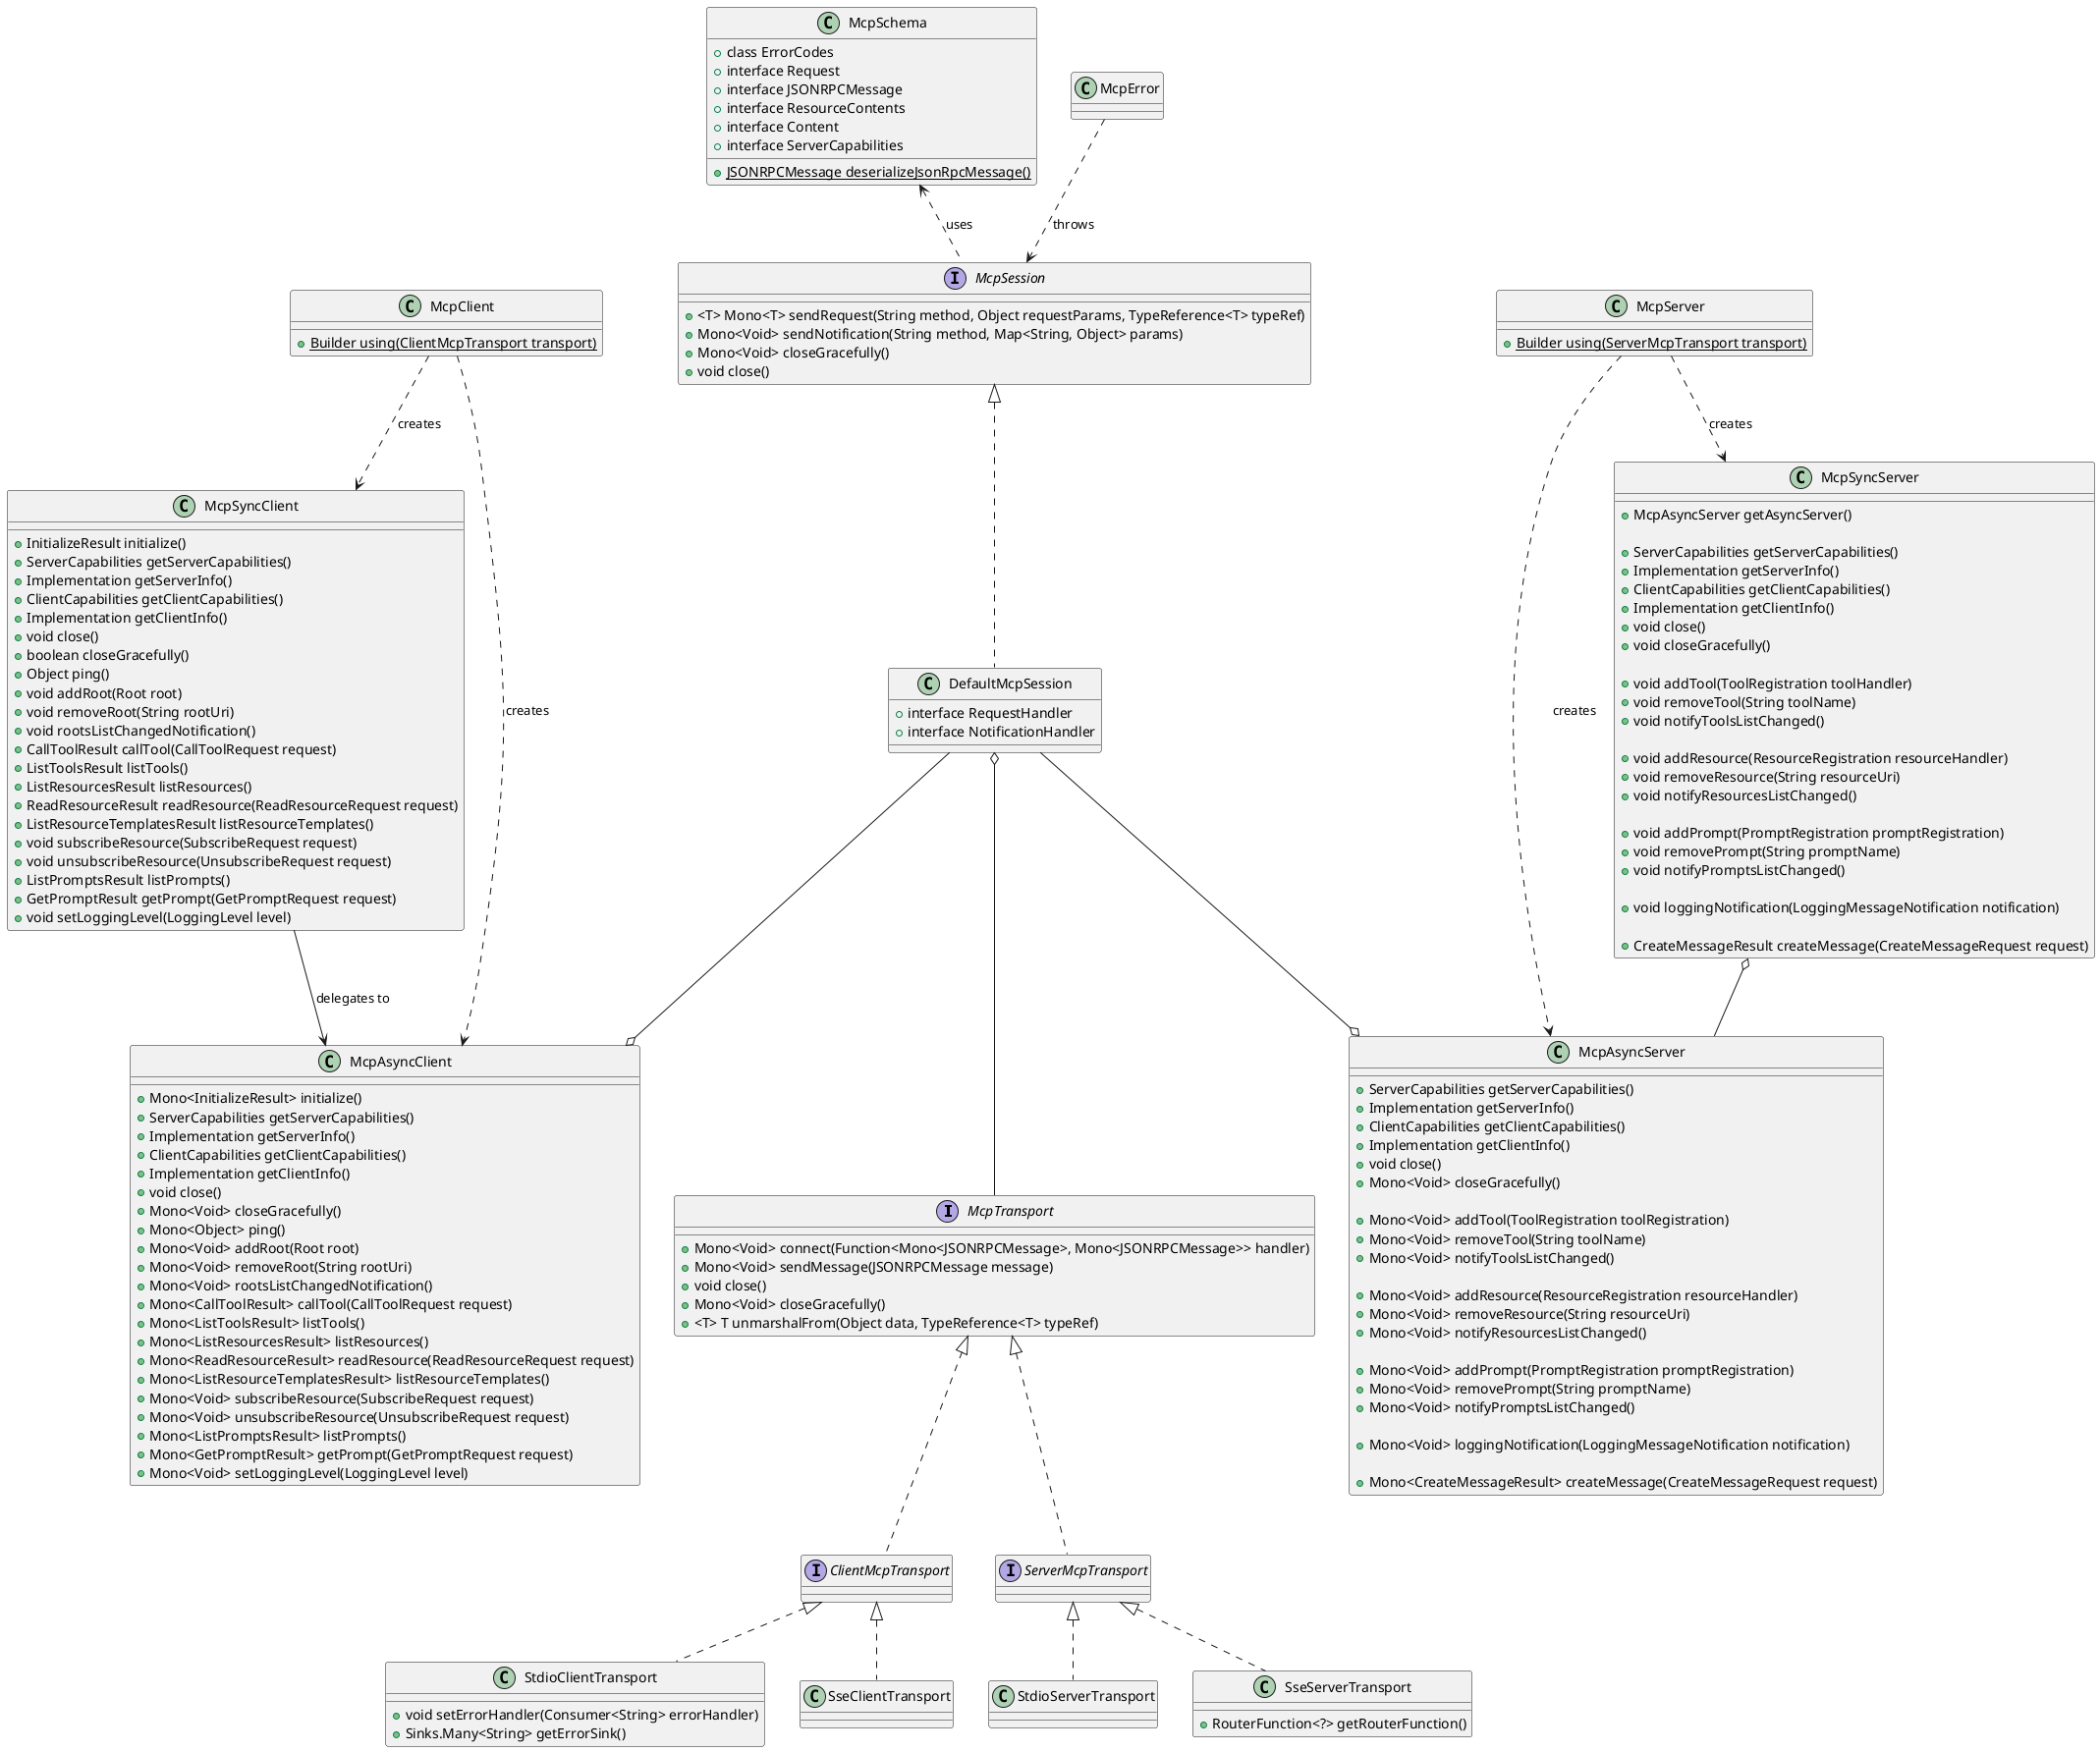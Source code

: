@startuml Core Components

' Core Interfaces
interface McpTransport {
  +Mono<Void> connect(Function<Mono<JSONRPCMessage>, Mono<JSONRPCMessage>> handler)
  +Mono<Void> sendMessage(JSONRPCMessage message)
  +void close()
  +Mono<Void> closeGracefully()
  +<T> T unmarshalFrom(Object data, TypeReference<T> typeRef)
}

interface McpSession {
  +<T> Mono<T> sendRequest(String method, Object requestParams, TypeReference<T> typeRef)
  +Mono<Void> sendNotification(String method, Map<String, Object> params)
  +Mono<Void> closeGracefully()
  +void close()
}

' Core Implementation Classes
class DefaultMcpSession {
  +interface RequestHandler
  +interface NotificationHandler
}

' Client Classes
class McpClient {
  +{static} Builder using(ClientMcpTransport transport)
}

class McpAsyncClient {
  +Mono<InitializeResult> initialize()
  +ServerCapabilities getServerCapabilities()
  +Implementation getServerInfo()
  +ClientCapabilities getClientCapabilities()
  +Implementation getClientInfo()
  +void close()
  +Mono<Void> closeGracefully()
  +Mono<Object> ping()
  +Mono<Void> addRoot(Root root)
  +Mono<Void> removeRoot(String rootUri)
  +Mono<Void> rootsListChangedNotification()
  +Mono<CallToolResult> callTool(CallToolRequest request)
  +Mono<ListToolsResult> listTools()
  +Mono<ListResourcesResult> listResources()
  +Mono<ReadResourceResult> readResource(ReadResourceRequest request)
  +Mono<ListResourceTemplatesResult> listResourceTemplates()
  +Mono<Void> subscribeResource(SubscribeRequest request)
  +Mono<Void> unsubscribeResource(UnsubscribeRequest request)
  +Mono<ListPromptsResult> listPrompts()
  +Mono<GetPromptResult> getPrompt(GetPromptRequest request)
  +Mono<Void> setLoggingLevel(LoggingLevel level)
}

class McpSyncClient {
  +InitializeResult initialize()
  +ServerCapabilities getServerCapabilities()
  +Implementation getServerInfo()
  +ClientCapabilities getClientCapabilities()
  +Implementation getClientInfo()
  +void close()
  +boolean closeGracefully()
  +Object ping()
  +void addRoot(Root root)
  +void removeRoot(String rootUri)
  +void rootsListChangedNotification()
  +CallToolResult callTool(CallToolRequest request)
  +ListToolsResult listTools()
  +ListResourcesResult listResources()
  +ReadResourceResult readResource(ReadResourceRequest request)
  +ListResourceTemplatesResult listResourceTemplates()
  +void subscribeResource(SubscribeRequest request)
  +void unsubscribeResource(UnsubscribeRequest request)
  +ListPromptsResult listPrompts()
  +GetPromptResult getPrompt(GetPromptRequest request)
  +void setLoggingLevel(LoggingLevel level)
}

' Server Classes
class McpServer {
  +{static} Builder using(ServerMcpTransport transport)
}

class McpAsyncServer {
  
  +ServerCapabilities getServerCapabilities()
  +Implementation getServerInfo()
  +ClientCapabilities getClientCapabilities()
  +Implementation getClientInfo()
  +void close()
  +Mono<Void> closeGracefully()
  
  ' Tool Management
  +Mono<Void> addTool(ToolRegistration toolRegistration)
  +Mono<Void> removeTool(String toolName)
  +Mono<Void> notifyToolsListChanged()
  
  ' Resource Management
  +Mono<Void> addResource(ResourceRegistration resourceHandler)
  +Mono<Void> removeResource(String resourceUri)
  +Mono<Void> notifyResourcesListChanged()
  
  ' Prompt Management
  +Mono<Void> addPrompt(PromptRegistration promptRegistration)
  +Mono<Void> removePrompt(String promptName)
  +Mono<Void> notifyPromptsListChanged()
  
  ' Logging
  +Mono<Void> loggingNotification(LoggingMessageNotification notification)
  
  ' Sampling
  +Mono<CreateMessageResult> createMessage(CreateMessageRequest request)
}

class McpSyncServer {
  +McpAsyncServer getAsyncServer()
  
  +ServerCapabilities getServerCapabilities()
  +Implementation getServerInfo()
  +ClientCapabilities getClientCapabilities()
  +Implementation getClientInfo()
  +void close()
  +void closeGracefully()
  
  ' Tool Management
  +void addTool(ToolRegistration toolHandler)
  +void removeTool(String toolName)
  +void notifyToolsListChanged()
  
  ' Resource Management
  +void addResource(ResourceRegistration resourceHandler)
  +void removeResource(String resourceUri)
  +void notifyResourcesListChanged()
  
  ' Prompt Management
  +void addPrompt(PromptRegistration promptRegistration)
  +void removePrompt(String promptName)
  +void notifyPromptsListChanged()
  
  ' Logging
  +void loggingNotification(LoggingMessageNotification notification)
  
  ' Sampling
  +CreateMessageResult createMessage(CreateMessageRequest request)
}

' Transport Implementations
class StdioClientTransport implements ClientMcpTransport {  
  +void setErrorHandler(Consumer<String> errorHandler)
  +Sinks.Many<String> getErrorSink()
}

class SseClientTransport implements ClientMcpTransport {
}

class StdioServerTransport implements ServerMcpTransport {
}

class SseServerTransport implements ServerMcpTransport {
  +RouterFunction<?> getRouterFunction()
}

' Schema and Error Classes
class McpSchema {
  +class ErrorCodes
  +interface Request
  +interface JSONRPCMessage
  +interface ResourceContents
  +interface Content
  +interface ServerCapabilities
  +{static} JSONRPCMessage deserializeJsonRpcMessage()
}

class McpError {
}

' Relationships
McpTransport <|.. ClientMcpTransport
McpTransport <|.. ServerMcpTransport

McpSession <|.. DefaultMcpSession
DefaultMcpSession --o McpAsyncClient
DefaultMcpSession --o McpAsyncServer

McpClient ..> McpAsyncClient : creates
McpClient ..> McpSyncClient : creates
McpSyncClient --> McpAsyncClient : delegates to

McpServer ..> McpAsyncServer : creates
McpServer ..> McpSyncServer : creates
McpSyncServer o-- McpAsyncServer

DefaultMcpSession o-- McpTransport
McpSchema <.. McpSession : uses
McpError ..> McpSession : throws

@enduml

@startuml Message Flow

package "MCP Schema" {
  interface JSONRPCMessage {
    +String jsonrpc()
  }
  
  interface Request {
  }
  
  class InitializeRequest
  class CallToolRequest
  class ListToolsRequest
  class ListResourcesRequest
  class ReadResourceRequest
  class ListResourceTemplatesRequest
  class ListPromptsRequest
  class GetPromptRequest
}

package "Resource Types" {
  interface ResourceContents {
    +String uri()
    +String mimeType()
  }
  
  class TextResourceContents
  class BlobResourceContents
  
  interface Content {
    +String type()
  }
  
  class TextContent
  class ImageContent
  class EmbeddedResource
  
  interface Annotated {
    +Annotations annotations()
  }
  
  interface PromptOrResourceReference {
    +String type()
  }
  
  class PromptReference
  class ResourceReference
}

JSONRPCMessage <|.. Request
Request <|.. InitializeRequest
Request <|.. CallToolRequest
Request <|.. ListToolsRequest
Request <|.. ListResourcesRequest
Request <|.. ReadResourceRequest
Request <|.. ListResourceTemplatesRequest
Request <|.. ListPromptsRequest
Request <|.. GetPromptRequest

ResourceContents <|.. TextResourceContents
ResourceContents <|.. BlobResourceContents

Content <|.. TextContent
Content <|.. ImageContent
Content <|.. EmbeddedResource

PromptOrResourceReference <|.. PromptReference
PromptOrResourceReference <|.. ResourceReference

@enduml
